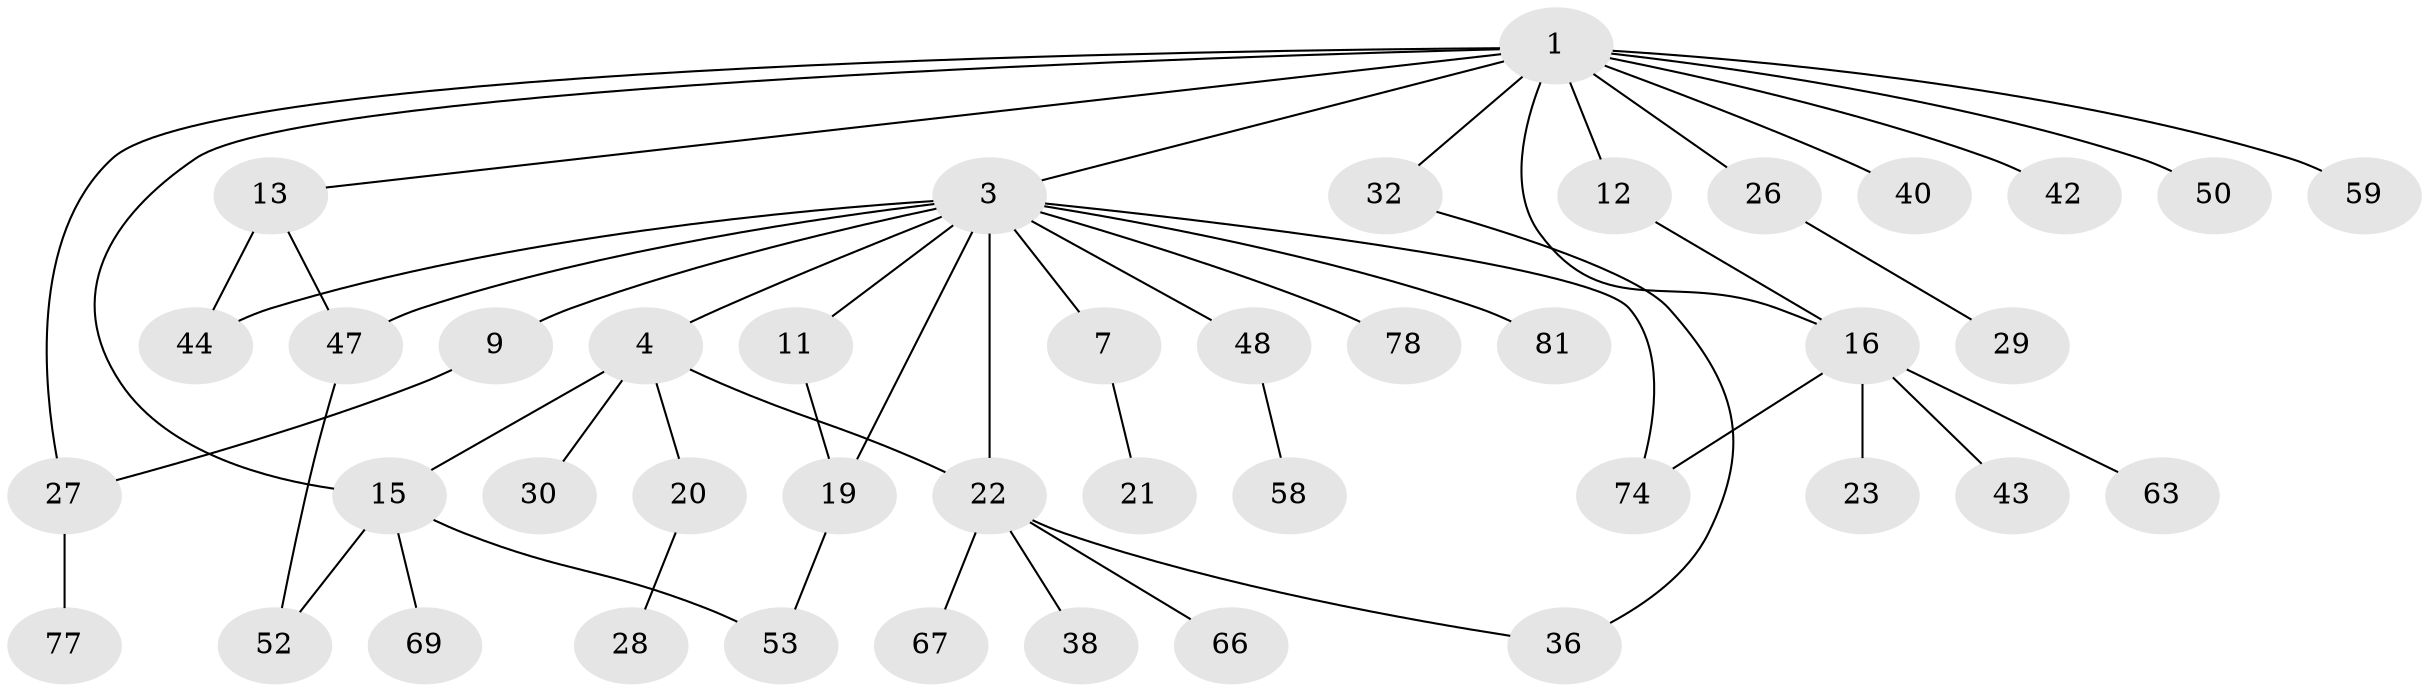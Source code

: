 // original degree distribution, {7: 0.023809523809523808, 6: 0.03571428571428571, 3: 0.17857142857142858, 4: 0.08333333333333333, 2: 0.3333333333333333, 1: 0.3333333333333333, 5: 0.011904761904761904}
// Generated by graph-tools (version 1.1) at 2025/13/03/09/25 04:13:32]
// undirected, 42 vertices, 52 edges
graph export_dot {
graph [start="1"]
  node [color=gray90,style=filled];
  1 [super="+2+5"];
  3 [super="+8+6"];
  4 [super="+10"];
  7 [super="+33"];
  9 [super="+68"];
  11;
  12 [super="+31"];
  13 [super="+60"];
  15 [super="+61"];
  16 [super="+54+71+84+73+17"];
  19 [super="+51"];
  20 [super="+25"];
  21 [super="+45"];
  22 [super="+37+34"];
  23 [super="+46"];
  26;
  27 [super="+35"];
  28;
  29;
  30;
  32;
  36 [super="+82"];
  38 [super="+79"];
  40;
  42;
  43 [super="+55"];
  44 [super="+56"];
  47 [super="+57"];
  48;
  50 [super="+62"];
  52 [super="+65+75"];
  53;
  58;
  59;
  63;
  66;
  67 [super="+72"];
  69;
  74;
  77;
  78;
  81;
  1 -- 3;
  1 -- 13;
  1 -- 26;
  1 -- 40;
  1 -- 32;
  1 -- 50;
  1 -- 42;
  1 -- 59;
  1 -- 12;
  1 -- 15;
  1 -- 16;
  1 -- 27;
  3 -- 4;
  3 -- 9;
  3 -- 22;
  3 -- 74;
  3 -- 11;
  3 -- 44;
  3 -- 47;
  3 -- 48;
  3 -- 81;
  3 -- 19;
  3 -- 7;
  3 -- 78;
  4 -- 22;
  4 -- 20;
  4 -- 30;
  4 -- 15;
  7 -- 21;
  9 -- 27;
  11 -- 19;
  12 -- 16;
  13 -- 44 [weight=2];
  13 -- 47;
  15 -- 53;
  15 -- 52;
  15 -- 69;
  16 -- 63;
  16 -- 43 [weight=2];
  16 -- 23;
  16 -- 74;
  19 -- 53;
  20 -- 28;
  22 -- 38;
  22 -- 66;
  22 -- 67;
  22 -- 36;
  26 -- 29;
  27 -- 77;
  32 -- 36;
  47 -- 52 [weight=2];
  48 -- 58;
}
